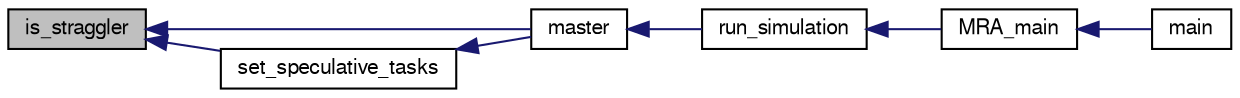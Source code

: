 digraph G
{
  edge [fontname="FreeSans",fontsize="10",labelfontname="FreeSans",labelfontsize="10"];
  node [fontname="FreeSans",fontsize="10",shape=record];
  rankdir="LR";
  Node1 [label="is_straggler",height=0.2,width=0.4,color="black", fillcolor="grey75", style="filled" fontcolor="black"];
  Node1 -> Node2 [dir="back",color="midnightblue",fontsize="10",style="solid"];
  Node2 [label="master",height=0.2,width=0.4,color="black", fillcolor="white", style="filled",URL="$simcore_8c.html#a8334c270611cbc51b46c9212c3438d6f",tooltip="Main master function."];
  Node2 -> Node3 [dir="back",color="midnightblue",fontsize="10",style="solid"];
  Node3 [label="run_simulation",height=0.2,width=0.4,color="black", fillcolor="white", style="filled",URL="$simcore_8c.html#a38e6fe30126d50477eab07c8337e4d7c"];
  Node3 -> Node4 [dir="back",color="midnightblue",fontsize="10",style="solid"];
  Node4 [label="MRA_main",height=0.2,width=0.4,color="black", fillcolor="white", style="filled",URL="$mra_8h.html#a002d713ab68756c7102fdf5d914a30da"];
  Node4 -> Node5 [dir="back",color="midnightblue",fontsize="10",style="solid"];
  Node5 [label="main",height=0.2,width=0.4,color="black", fillcolor="white", style="filled",URL="$hello_8c.html#a0ddf1224851353fc92bfbff6f499fa97"];
  Node1 -> Node6 [dir="back",color="midnightblue",fontsize="10",style="solid"];
  Node6 [label="set_speculative_tasks",height=0.2,width=0.4,color="black", fillcolor="white", style="filled",URL="$master_8c.html#a39018161116de5baf78f97dec8e290eb",tooltip="Mark the tasks of a straggler as possible speculative tasks."];
  Node6 -> Node2 [dir="back",color="midnightblue",fontsize="10",style="solid"];
}
